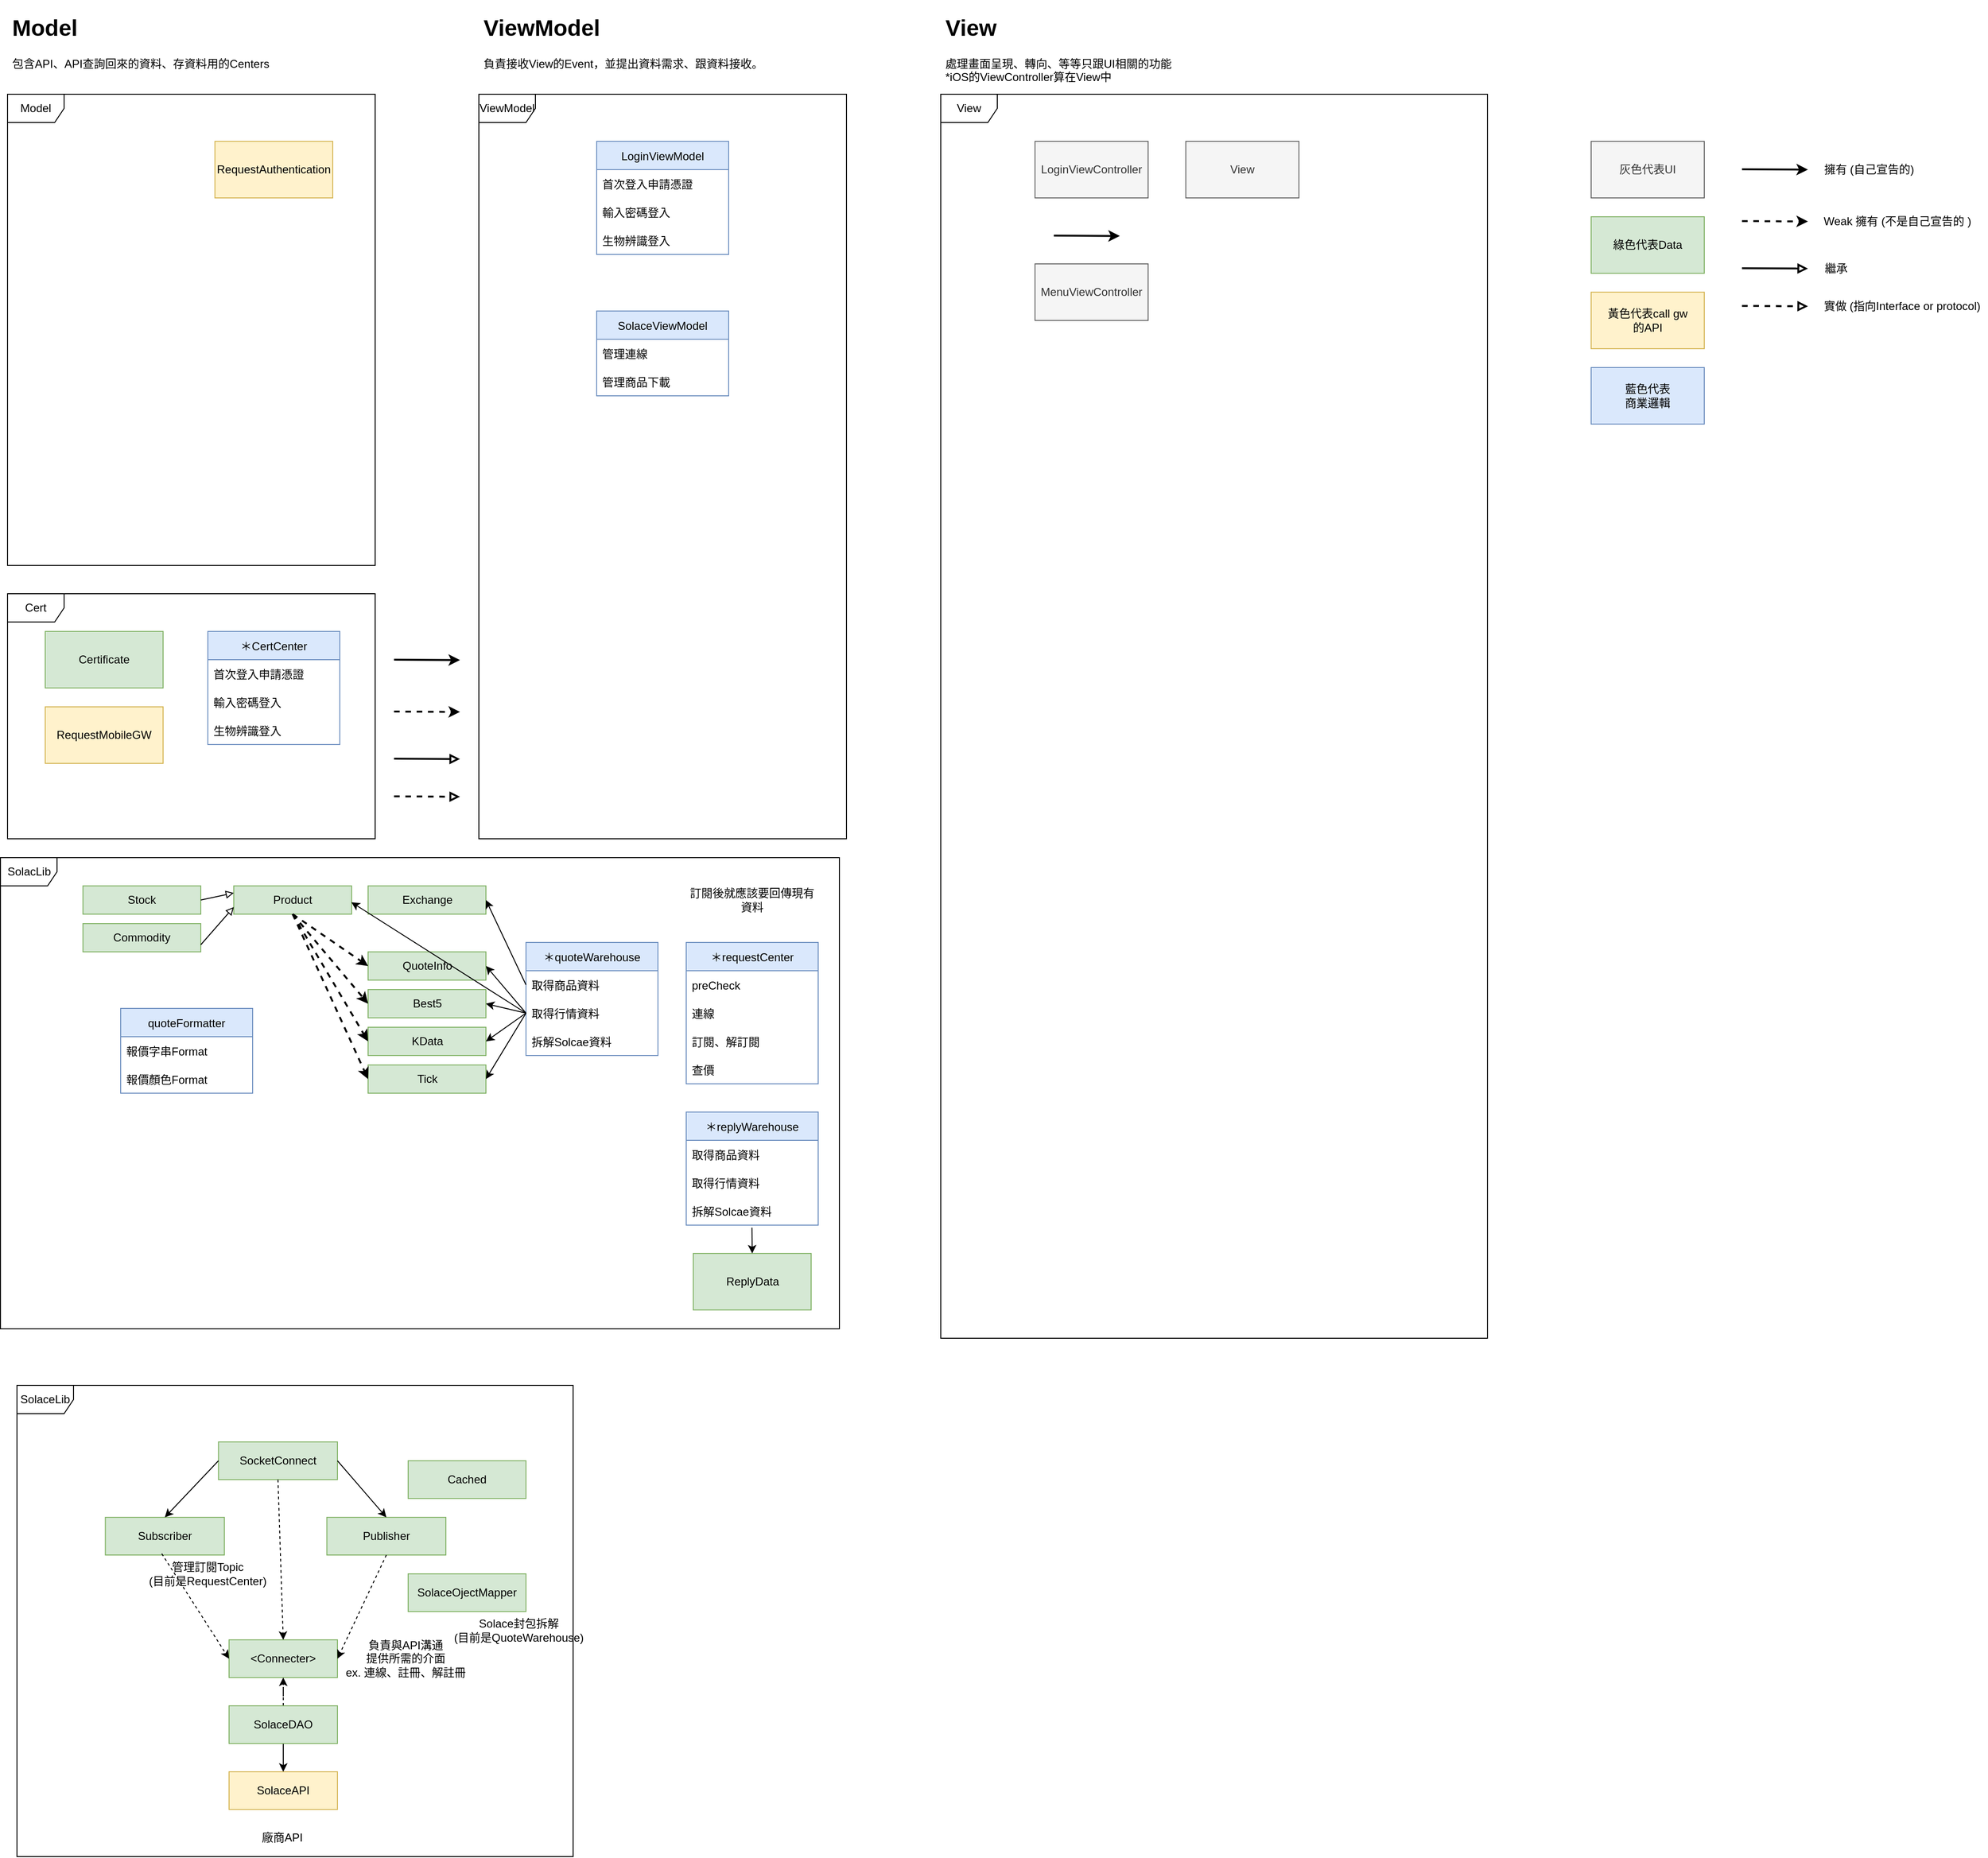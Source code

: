 <mxfile version="23.1.0" type="github" pages="2">
  <diagram id="-5MKdK6eIRbCkDSXRrTR" name="第 1 页">
    <mxGraphModel dx="819" dy="426" grid="1" gridSize="10" guides="1" tooltips="1" connect="1" arrows="1" fold="1" page="1" pageScale="1" pageWidth="3300" pageHeight="2339" math="0" shadow="0">
      <root>
        <mxCell id="0" />
        <mxCell id="1" parent="0" />
        <mxCell id="uijvVhA-nRrtOMYBr-LF-1" value="Model" style="shape=umlFrame;whiteSpace=wrap;html=1;" parent="1" vertex="1">
          <mxGeometry x="90" y="170" width="390" height="500" as="geometry" />
        </mxCell>
        <mxCell id="uijvVhA-nRrtOMYBr-LF-2" value="Cert" style="shape=umlFrame;whiteSpace=wrap;html=1;" parent="1" vertex="1">
          <mxGeometry x="90" y="700" width="390" height="260" as="geometry" />
        </mxCell>
        <mxCell id="uijvVhA-nRrtOMYBr-LF-3" value="SolacLib" style="shape=umlFrame;whiteSpace=wrap;html=1;" parent="1" vertex="1">
          <mxGeometry x="82.5" y="980" width="890" height="500" as="geometry" />
        </mxCell>
        <mxCell id="uijvVhA-nRrtOMYBr-LF-4" value="ViewModel" style="shape=umlFrame;whiteSpace=wrap;html=1;" parent="1" vertex="1">
          <mxGeometry x="590" y="170" width="390" height="790" as="geometry" />
        </mxCell>
        <mxCell id="uijvVhA-nRrtOMYBr-LF-5" value="&lt;h1&gt;Model&lt;/h1&gt;&lt;p&gt;包含API、API查詢回來的資料、存資料用的Centers&lt;/p&gt;" style="text;html=1;strokeColor=none;fillColor=none;spacing=5;spacingTop=-20;whiteSpace=wrap;overflow=hidden;rounded=0;" parent="1" vertex="1">
          <mxGeometry x="90" y="80" width="390" height="70" as="geometry" />
        </mxCell>
        <mxCell id="uijvVhA-nRrtOMYBr-LF-6" value="&lt;h1&gt;ViewModel&lt;/h1&gt;&lt;p&gt;負責接收View的Event，並提出資料需求、跟資料接收。&lt;/p&gt;" style="text;html=1;strokeColor=none;fillColor=none;spacing=5;spacingTop=-20;whiteSpace=wrap;overflow=hidden;rounded=0;" parent="1" vertex="1">
          <mxGeometry x="590" y="80" width="390" height="70" as="geometry" />
        </mxCell>
        <mxCell id="uijvVhA-nRrtOMYBr-LF-7" value="View" style="shape=umlFrame;whiteSpace=wrap;html=1;" parent="1" vertex="1">
          <mxGeometry x="1080" y="170" width="580" height="1320" as="geometry" />
        </mxCell>
        <mxCell id="uijvVhA-nRrtOMYBr-LF-8" value="&lt;h1&gt;View&lt;/h1&gt;&lt;p&gt;處理畫面呈現、轉向、等等只跟UI相關的功能&lt;br&gt;*iOS的ViewController算在View中&lt;/p&gt;" style="text;html=1;strokeColor=none;fillColor=none;spacing=5;spacingTop=-20;whiteSpace=wrap;overflow=hidden;rounded=0;" parent="1" vertex="1">
          <mxGeometry x="1080" y="80" width="390" height="80" as="geometry" />
        </mxCell>
        <mxCell id="uijvVhA-nRrtOMYBr-LF-10" value="LoginViewController" style="rounded=0;whiteSpace=wrap;html=1;fillColor=#f5f5f5;fontColor=#333333;strokeColor=#666666;" parent="1" vertex="1">
          <mxGeometry x="1180" y="220" width="120" height="60" as="geometry" />
        </mxCell>
        <mxCell id="uijvVhA-nRrtOMYBr-LF-11" value="View" style="rounded=0;whiteSpace=wrap;html=1;fillColor=#f5f5f5;fontColor=#333333;strokeColor=#666666;" parent="1" vertex="1">
          <mxGeometry x="1340" y="220" width="120" height="60" as="geometry" />
        </mxCell>
        <mxCell id="uijvVhA-nRrtOMYBr-LF-12" value="RequestAuthentication" style="rounded=0;whiteSpace=wrap;html=1;fillColor=#fff2cc;strokeColor=#d6b656;" parent="1" vertex="1">
          <mxGeometry x="310" y="220" width="125" height="60" as="geometry" />
        </mxCell>
        <mxCell id="uijvVhA-nRrtOMYBr-LF-16" value="LoginViewModel" style="swimlane;fontStyle=0;childLayout=stackLayout;horizontal=1;startSize=30;horizontalStack=0;resizeParent=1;resizeParentMax=0;resizeLast=0;collapsible=1;marginBottom=0;fillColor=#dae8fc;strokeColor=#6c8ebf;" parent="1" vertex="1">
          <mxGeometry x="715" y="220" width="140" height="120" as="geometry">
            <mxRectangle x="725" y="290" width="60" height="30" as="alternateBounds" />
          </mxGeometry>
        </mxCell>
        <mxCell id="uijvVhA-nRrtOMYBr-LF-17" value="首次登入申請憑證" style="text;strokeColor=none;fillColor=none;align=left;verticalAlign=middle;spacingLeft=4;spacingRight=4;overflow=hidden;points=[[0,0.5],[1,0.5]];portConstraint=eastwest;rotatable=0;" parent="uijvVhA-nRrtOMYBr-LF-16" vertex="1">
          <mxGeometry y="30" width="140" height="30" as="geometry" />
        </mxCell>
        <mxCell id="uijvVhA-nRrtOMYBr-LF-18" value="輸入密碼登入" style="text;strokeColor=none;fillColor=none;align=left;verticalAlign=middle;spacingLeft=4;spacingRight=4;overflow=hidden;points=[[0,0.5],[1,0.5]];portConstraint=eastwest;rotatable=0;" parent="uijvVhA-nRrtOMYBr-LF-16" vertex="1">
          <mxGeometry y="60" width="140" height="30" as="geometry" />
        </mxCell>
        <mxCell id="uijvVhA-nRrtOMYBr-LF-19" value="生物辨識登入" style="text;strokeColor=none;fillColor=none;align=left;verticalAlign=middle;spacingLeft=4;spacingRight=4;overflow=hidden;points=[[0,0.5],[1,0.5]];portConstraint=eastwest;rotatable=0;" parent="uijvVhA-nRrtOMYBr-LF-16" vertex="1">
          <mxGeometry y="90" width="140" height="30" as="geometry" />
        </mxCell>
        <mxCell id="uijvVhA-nRrtOMYBr-LF-24" value="＊CertCenter" style="swimlane;fontStyle=0;childLayout=stackLayout;horizontal=1;startSize=30;horizontalStack=0;resizeParent=1;resizeParentMax=0;resizeLast=0;collapsible=1;marginBottom=0;fillColor=#dae8fc;strokeColor=#6c8ebf;" parent="1" vertex="1">
          <mxGeometry x="302.5" y="740" width="140" height="120" as="geometry">
            <mxRectangle x="725" y="290" width="60" height="30" as="alternateBounds" />
          </mxGeometry>
        </mxCell>
        <mxCell id="uijvVhA-nRrtOMYBr-LF-25" value="首次登入申請憑證" style="text;strokeColor=none;fillColor=none;align=left;verticalAlign=middle;spacingLeft=4;spacingRight=4;overflow=hidden;points=[[0,0.5],[1,0.5]];portConstraint=eastwest;rotatable=0;" parent="uijvVhA-nRrtOMYBr-LF-24" vertex="1">
          <mxGeometry y="30" width="140" height="30" as="geometry" />
        </mxCell>
        <mxCell id="uijvVhA-nRrtOMYBr-LF-26" value="輸入密碼登入" style="text;strokeColor=none;fillColor=none;align=left;verticalAlign=middle;spacingLeft=4;spacingRight=4;overflow=hidden;points=[[0,0.5],[1,0.5]];portConstraint=eastwest;rotatable=0;" parent="uijvVhA-nRrtOMYBr-LF-24" vertex="1">
          <mxGeometry y="60" width="140" height="30" as="geometry" />
        </mxCell>
        <mxCell id="uijvVhA-nRrtOMYBr-LF-27" value="生物辨識登入" style="text;strokeColor=none;fillColor=none;align=left;verticalAlign=middle;spacingLeft=4;spacingRight=4;overflow=hidden;points=[[0,0.5],[1,0.5]];portConstraint=eastwest;rotatable=0;" parent="uijvVhA-nRrtOMYBr-LF-24" vertex="1">
          <mxGeometry y="90" width="140" height="30" as="geometry" />
        </mxCell>
        <mxCell id="uijvVhA-nRrtOMYBr-LF-28" value="Certificate" style="rounded=0;whiteSpace=wrap;html=1;fillColor=#d5e8d4;strokeColor=#82b366;" parent="1" vertex="1">
          <mxGeometry x="130" y="740" width="125" height="60" as="geometry" />
        </mxCell>
        <mxCell id="uijvVhA-nRrtOMYBr-LF-29" value="RequestMobileGW" style="rounded=0;whiteSpace=wrap;html=1;fillColor=#fff2cc;strokeColor=#d6b656;" parent="1" vertex="1">
          <mxGeometry x="130" y="820" width="125" height="60" as="geometry" />
        </mxCell>
        <mxCell id="uijvVhA-nRrtOMYBr-LF-30" value="灰色代表UI" style="rounded=0;whiteSpace=wrap;html=1;fillColor=#f5f5f5;fontColor=#333333;strokeColor=#666666;" parent="1" vertex="1">
          <mxGeometry x="1770" y="220" width="120" height="60" as="geometry" />
        </mxCell>
        <mxCell id="uijvVhA-nRrtOMYBr-LF-31" value="綠色代表Data" style="rounded=0;whiteSpace=wrap;html=1;fillColor=#d5e8d4;strokeColor=#82b366;" parent="1" vertex="1">
          <mxGeometry x="1770" y="300" width="120" height="60" as="geometry" />
        </mxCell>
        <mxCell id="uijvVhA-nRrtOMYBr-LF-32" value="黃色代表call gw&lt;br&gt;的API" style="rounded=0;whiteSpace=wrap;html=1;fillColor=#fff2cc;strokeColor=#d6b656;" parent="1" vertex="1">
          <mxGeometry x="1770" y="380" width="120" height="60" as="geometry" />
        </mxCell>
        <mxCell id="uijvVhA-nRrtOMYBr-LF-33" value="藍色代表&lt;br&gt;商業邏輯" style="rounded=0;whiteSpace=wrap;html=1;fillColor=#dae8fc;strokeColor=#6c8ebf;" parent="1" vertex="1">
          <mxGeometry x="1770" y="460" width="120" height="60" as="geometry" />
        </mxCell>
        <mxCell id="uijvVhA-nRrtOMYBr-LF-34" value="" style="endArrow=classic;html=1;rounded=0;strokeWidth=2;" parent="1" edge="1">
          <mxGeometry width="50" height="50" relative="1" as="geometry">
            <mxPoint x="1930" y="249.57" as="sourcePoint" />
            <mxPoint x="2000" y="250" as="targetPoint" />
          </mxGeometry>
        </mxCell>
        <mxCell id="uijvVhA-nRrtOMYBr-LF-35" value="擁有 (自己宣告的)" style="text;html=1;strokeColor=none;fillColor=none;align=center;verticalAlign=middle;whiteSpace=wrap;rounded=0;" parent="1" vertex="1">
          <mxGeometry x="2010" y="235" width="110" height="30" as="geometry" />
        </mxCell>
        <mxCell id="uijvVhA-nRrtOMYBr-LF-36" value="" style="endArrow=classic;html=1;rounded=0;strokeWidth=2;dashed=1;" parent="1" edge="1">
          <mxGeometry width="50" height="50" relative="1" as="geometry">
            <mxPoint x="1930" y="304.57" as="sourcePoint" />
            <mxPoint x="2000" y="305.0" as="targetPoint" />
          </mxGeometry>
        </mxCell>
        <mxCell id="uijvVhA-nRrtOMYBr-LF-37" value="Weak 擁有 (不是自己宣告的 )" style="text;html=1;strokeColor=none;fillColor=none;align=center;verticalAlign=middle;whiteSpace=wrap;rounded=0;" parent="1" vertex="1">
          <mxGeometry x="2010" y="290" width="170" height="30" as="geometry" />
        </mxCell>
        <mxCell id="uijvVhA-nRrtOMYBr-LF-38" value="" style="endArrow=block;html=1;rounded=0;strokeWidth=2;endFill=0;" parent="1" edge="1">
          <mxGeometry width="50" height="50" relative="1" as="geometry">
            <mxPoint x="1930" y="354.57" as="sourcePoint" />
            <mxPoint x="2000" y="355.0" as="targetPoint" />
          </mxGeometry>
        </mxCell>
        <mxCell id="uijvVhA-nRrtOMYBr-LF-39" value="繼承" style="text;html=1;strokeColor=none;fillColor=none;align=center;verticalAlign=middle;whiteSpace=wrap;rounded=0;" parent="1" vertex="1">
          <mxGeometry x="2010" y="340" width="40" height="30" as="geometry" />
        </mxCell>
        <mxCell id="uijvVhA-nRrtOMYBr-LF-42" value="" style="endArrow=block;html=1;rounded=0;strokeWidth=2;endFill=0;dashed=1;" parent="1" edge="1">
          <mxGeometry width="50" height="50" relative="1" as="geometry">
            <mxPoint x="1930" y="394.57" as="sourcePoint" />
            <mxPoint x="2000" y="395.0" as="targetPoint" />
          </mxGeometry>
        </mxCell>
        <mxCell id="uijvVhA-nRrtOMYBr-LF-43" value="實做 (指向Interface or protocol)" style="text;html=1;strokeColor=none;fillColor=none;align=center;verticalAlign=middle;whiteSpace=wrap;rounded=0;" parent="1" vertex="1">
          <mxGeometry x="2010" y="380" width="180" height="30" as="geometry" />
        </mxCell>
        <mxCell id="BUKAJGDQqXMuFUCt6NBV-1" value="" style="endArrow=classic;html=1;rounded=0;strokeWidth=2;" parent="1" edge="1">
          <mxGeometry width="50" height="50" relative="1" as="geometry">
            <mxPoint x="1200" y="320.0" as="sourcePoint" />
            <mxPoint x="1270" y="320.43" as="targetPoint" />
          </mxGeometry>
        </mxCell>
        <mxCell id="BUKAJGDQqXMuFUCt6NBV-2" value="MenuViewController" style="rounded=0;whiteSpace=wrap;html=1;fillColor=#f5f5f5;fontColor=#333333;strokeColor=#666666;" parent="1" vertex="1">
          <mxGeometry x="1180" y="350" width="120" height="60" as="geometry" />
        </mxCell>
        <mxCell id="BUKAJGDQqXMuFUCt6NBV-3" value="SolaceViewModel" style="swimlane;fontStyle=0;childLayout=stackLayout;horizontal=1;startSize=30;horizontalStack=0;resizeParent=1;resizeParentMax=0;resizeLast=0;collapsible=1;marginBottom=0;fillColor=#dae8fc;strokeColor=#6c8ebf;" parent="1" vertex="1">
          <mxGeometry x="715" y="400" width="140" height="90" as="geometry">
            <mxRectangle x="725" y="290" width="60" height="30" as="alternateBounds" />
          </mxGeometry>
        </mxCell>
        <mxCell id="BUKAJGDQqXMuFUCt6NBV-4" value="管理連線" style="text;strokeColor=none;fillColor=none;align=left;verticalAlign=middle;spacingLeft=4;spacingRight=4;overflow=hidden;points=[[0,0.5],[1,0.5]];portConstraint=eastwest;rotatable=0;" parent="BUKAJGDQqXMuFUCt6NBV-3" vertex="1">
          <mxGeometry y="30" width="140" height="30" as="geometry" />
        </mxCell>
        <mxCell id="BUKAJGDQqXMuFUCt6NBV-5" value="管理商品下載" style="text;strokeColor=none;fillColor=none;align=left;verticalAlign=middle;spacingLeft=4;spacingRight=4;overflow=hidden;points=[[0,0.5],[1,0.5]];portConstraint=eastwest;rotatable=0;" parent="BUKAJGDQqXMuFUCt6NBV-3" vertex="1">
          <mxGeometry y="60" width="140" height="30" as="geometry" />
        </mxCell>
        <mxCell id="BUKAJGDQqXMuFUCt6NBV-7" value="＊quoteWarehouse" style="swimlane;fontStyle=0;childLayout=stackLayout;horizontal=1;startSize=30;horizontalStack=0;resizeParent=1;resizeParentMax=0;resizeLast=0;collapsible=1;marginBottom=0;fillColor=#dae8fc;strokeColor=#6c8ebf;" parent="1" vertex="1">
          <mxGeometry x="640" y="1070" width="140" height="120" as="geometry">
            <mxRectangle x="600" y="1150" width="60" height="30" as="alternateBounds" />
          </mxGeometry>
        </mxCell>
        <mxCell id="BUKAJGDQqXMuFUCt6NBV-8" value="取得商品資料" style="text;strokeColor=none;fillColor=none;align=left;verticalAlign=middle;spacingLeft=4;spacingRight=4;overflow=hidden;points=[[0,0.5],[1,0.5]];portConstraint=eastwest;rotatable=0;" parent="BUKAJGDQqXMuFUCt6NBV-7" vertex="1">
          <mxGeometry y="30" width="140" height="30" as="geometry" />
        </mxCell>
        <mxCell id="BUKAJGDQqXMuFUCt6NBV-10" value="取得行情資料" style="text;strokeColor=none;fillColor=none;align=left;verticalAlign=middle;spacingLeft=4;spacingRight=4;overflow=hidden;points=[[0,0.5],[1,0.5]];portConstraint=eastwest;rotatable=0;" parent="BUKAJGDQqXMuFUCt6NBV-7" vertex="1">
          <mxGeometry y="60" width="140" height="30" as="geometry" />
        </mxCell>
        <mxCell id="BUKAJGDQqXMuFUCt6NBV-9" value="拆解Solcae資料" style="text;strokeColor=none;fillColor=none;align=left;verticalAlign=middle;spacingLeft=4;spacingRight=4;overflow=hidden;points=[[0,0.5],[1,0.5]];portConstraint=eastwest;rotatable=0;" parent="BUKAJGDQqXMuFUCt6NBV-7" vertex="1">
          <mxGeometry y="90" width="140" height="30" as="geometry" />
        </mxCell>
        <mxCell id="BUKAJGDQqXMuFUCt6NBV-11" value="＊requestCenter" style="swimlane;fontStyle=0;childLayout=stackLayout;horizontal=1;startSize=30;horizontalStack=0;resizeParent=1;resizeParentMax=0;resizeLast=0;collapsible=1;marginBottom=0;fillColor=#dae8fc;strokeColor=#6c8ebf;" parent="1" vertex="1">
          <mxGeometry x="810" y="1070" width="140" height="150" as="geometry">
            <mxRectangle x="725" y="290" width="60" height="30" as="alternateBounds" />
          </mxGeometry>
        </mxCell>
        <mxCell id="BUKAJGDQqXMuFUCt6NBV-12" value="preCheck" style="text;strokeColor=none;fillColor=none;align=left;verticalAlign=middle;spacingLeft=4;spacingRight=4;overflow=hidden;points=[[0,0.5],[1,0.5]];portConstraint=eastwest;rotatable=0;" parent="BUKAJGDQqXMuFUCt6NBV-11" vertex="1">
          <mxGeometry y="30" width="140" height="30" as="geometry" />
        </mxCell>
        <mxCell id="BUKAJGDQqXMuFUCt6NBV-13" value="連線" style="text;strokeColor=none;fillColor=none;align=left;verticalAlign=middle;spacingLeft=4;spacingRight=4;overflow=hidden;points=[[0,0.5],[1,0.5]];portConstraint=eastwest;rotatable=0;" parent="BUKAJGDQqXMuFUCt6NBV-11" vertex="1">
          <mxGeometry y="60" width="140" height="30" as="geometry" />
        </mxCell>
        <mxCell id="BUKAJGDQqXMuFUCt6NBV-14" value="訂閱、解訂閱" style="text;strokeColor=none;fillColor=none;align=left;verticalAlign=middle;spacingLeft=4;spacingRight=4;overflow=hidden;points=[[0,0.5],[1,0.5]];portConstraint=eastwest;rotatable=0;" parent="BUKAJGDQqXMuFUCt6NBV-11" vertex="1">
          <mxGeometry y="90" width="140" height="30" as="geometry" />
        </mxCell>
        <mxCell id="BUKAJGDQqXMuFUCt6NBV-24" value="查價" style="text;strokeColor=none;fillColor=none;align=left;verticalAlign=middle;spacingLeft=4;spacingRight=4;overflow=hidden;points=[[0,0.5],[1,0.5]];portConstraint=eastwest;rotatable=0;" parent="BUKAJGDQqXMuFUCt6NBV-11" vertex="1">
          <mxGeometry y="120" width="140" height="30" as="geometry" />
        </mxCell>
        <mxCell id="BUKAJGDQqXMuFUCt6NBV-25" value="&amp;lt;Connecter&amp;gt;" style="rounded=0;whiteSpace=wrap;html=1;fillColor=#d5e8d4;strokeColor=#82b366;" parent="1" vertex="1">
          <mxGeometry x="325" y="1810" width="115" height="40" as="geometry" />
        </mxCell>
        <mxCell id="BUKAJGDQqXMuFUCt6NBV-27" value="Exchange" style="rounded=0;whiteSpace=wrap;html=1;fillColor=#d5e8d4;strokeColor=#82b366;" parent="1" vertex="1">
          <mxGeometry x="472.5" y="1010" width="125" height="30" as="geometry" />
        </mxCell>
        <mxCell id="BUKAJGDQqXMuFUCt6NBV-28" value="Product" style="rounded=0;whiteSpace=wrap;html=1;fillColor=#d5e8d4;strokeColor=#82b366;" parent="1" vertex="1">
          <mxGeometry x="330" y="1010" width="125" height="30" as="geometry" />
        </mxCell>
        <mxCell id="BUKAJGDQqXMuFUCt6NBV-29" value="Stock" style="rounded=0;whiteSpace=wrap;html=1;fillColor=#d5e8d4;strokeColor=#82b366;" parent="1" vertex="1">
          <mxGeometry x="170" y="1010" width="125" height="30" as="geometry" />
        </mxCell>
        <mxCell id="BUKAJGDQqXMuFUCt6NBV-30" value="Commodity" style="rounded=0;whiteSpace=wrap;html=1;fillColor=#d5e8d4;strokeColor=#82b366;" parent="1" vertex="1">
          <mxGeometry x="170" y="1050" width="125" height="30" as="geometry" />
        </mxCell>
        <mxCell id="BUKAJGDQqXMuFUCt6NBV-31" value="" style="endArrow=block;html=1;rounded=0;strokeWidth=1;endFill=0;exitX=1;exitY=0.5;exitDx=0;exitDy=0;entryX=0;entryY=0.25;entryDx=0;entryDy=0;" parent="1" source="BUKAJGDQqXMuFUCt6NBV-29" target="BUKAJGDQqXMuFUCt6NBV-28" edge="1">
          <mxGeometry width="50" height="50" relative="1" as="geometry">
            <mxPoint x="302.5" y="1210" as="sourcePoint" />
            <mxPoint x="372.5" y="1210.43" as="targetPoint" />
          </mxGeometry>
        </mxCell>
        <mxCell id="BUKAJGDQqXMuFUCt6NBV-32" value="" style="endArrow=block;html=1;rounded=0;strokeWidth=1;endFill=0;exitX=1;exitY=0.75;exitDx=0;exitDy=0;entryX=0;entryY=0.75;entryDx=0;entryDy=0;" parent="1" source="BUKAJGDQqXMuFUCt6NBV-30" target="BUKAJGDQqXMuFUCt6NBV-28" edge="1">
          <mxGeometry width="50" height="50" relative="1" as="geometry">
            <mxPoint x="312.5" y="1220" as="sourcePoint" />
            <mxPoint x="382.5" y="1220.43" as="targetPoint" />
          </mxGeometry>
        </mxCell>
        <mxCell id="BUKAJGDQqXMuFUCt6NBV-33" value="QuoteInfo" style="rounded=0;whiteSpace=wrap;html=1;fillColor=#d5e8d4;strokeColor=#82b366;" parent="1" vertex="1">
          <mxGeometry x="472.5" y="1080" width="125" height="30" as="geometry" />
        </mxCell>
        <mxCell id="BUKAJGDQqXMuFUCt6NBV-34" value="Best5" style="rounded=0;whiteSpace=wrap;html=1;fillColor=#d5e8d4;strokeColor=#82b366;" parent="1" vertex="1">
          <mxGeometry x="472.5" y="1120" width="125" height="30" as="geometry" />
        </mxCell>
        <mxCell id="BUKAJGDQqXMuFUCt6NBV-35" value="Tick" style="rounded=0;whiteSpace=wrap;html=1;fillColor=#d5e8d4;strokeColor=#82b366;" parent="1" vertex="1">
          <mxGeometry x="472.5" y="1200" width="125" height="30" as="geometry" />
        </mxCell>
        <mxCell id="BUKAJGDQqXMuFUCt6NBV-36" value="KData" style="rounded=0;whiteSpace=wrap;html=1;fillColor=#d5e8d4;strokeColor=#82b366;" parent="1" vertex="1">
          <mxGeometry x="472.5" y="1160" width="125" height="30" as="geometry" />
        </mxCell>
        <mxCell id="BUKAJGDQqXMuFUCt6NBV-37" value="ReplyData" style="rounded=0;whiteSpace=wrap;html=1;fillColor=#d5e8d4;strokeColor=#82b366;" parent="1" vertex="1">
          <mxGeometry x="817.5" y="1400" width="125" height="60" as="geometry" />
        </mxCell>
        <mxCell id="BUKAJGDQqXMuFUCt6NBV-38" value="＊replyWarehouse" style="swimlane;fontStyle=0;childLayout=stackLayout;horizontal=1;startSize=30;horizontalStack=0;resizeParent=1;resizeParentMax=0;resizeLast=0;collapsible=1;marginBottom=0;fillColor=#dae8fc;strokeColor=#6c8ebf;" parent="1" vertex="1">
          <mxGeometry x="810" y="1250" width="140" height="120" as="geometry">
            <mxRectangle x="600" y="1150" width="60" height="30" as="alternateBounds" />
          </mxGeometry>
        </mxCell>
        <mxCell id="BUKAJGDQqXMuFUCt6NBV-39" value="取得商品資料" style="text;strokeColor=none;fillColor=none;align=left;verticalAlign=middle;spacingLeft=4;spacingRight=4;overflow=hidden;points=[[0,0.5],[1,0.5]];portConstraint=eastwest;rotatable=0;" parent="BUKAJGDQqXMuFUCt6NBV-38" vertex="1">
          <mxGeometry y="30" width="140" height="30" as="geometry" />
        </mxCell>
        <mxCell id="BUKAJGDQqXMuFUCt6NBV-40" value="取得行情資料" style="text;strokeColor=none;fillColor=none;align=left;verticalAlign=middle;spacingLeft=4;spacingRight=4;overflow=hidden;points=[[0,0.5],[1,0.5]];portConstraint=eastwest;rotatable=0;" parent="BUKAJGDQqXMuFUCt6NBV-38" vertex="1">
          <mxGeometry y="60" width="140" height="30" as="geometry" />
        </mxCell>
        <mxCell id="BUKAJGDQqXMuFUCt6NBV-41" value="拆解Solcae資料" style="text;strokeColor=none;fillColor=none;align=left;verticalAlign=middle;spacingLeft=4;spacingRight=4;overflow=hidden;points=[[0,0.5],[1,0.5]];portConstraint=eastwest;rotatable=0;" parent="BUKAJGDQqXMuFUCt6NBV-38" vertex="1">
          <mxGeometry y="90" width="140" height="30" as="geometry" />
        </mxCell>
        <mxCell id="BUKAJGDQqXMuFUCt6NBV-44" value="" style="endArrow=classic;html=1;rounded=0;strokeWidth=2;" parent="1" edge="1">
          <mxGeometry width="50" height="50" relative="1" as="geometry">
            <mxPoint x="500" y="770" as="sourcePoint" />
            <mxPoint x="570" y="770.43" as="targetPoint" />
          </mxGeometry>
        </mxCell>
        <mxCell id="BUKAJGDQqXMuFUCt6NBV-45" value="" style="endArrow=classic;html=1;rounded=0;strokeWidth=2;dashed=1;" parent="1" edge="1">
          <mxGeometry width="50" height="50" relative="1" as="geometry">
            <mxPoint x="500" y="825" as="sourcePoint" />
            <mxPoint x="570" y="825.43" as="targetPoint" />
          </mxGeometry>
        </mxCell>
        <mxCell id="BUKAJGDQqXMuFUCt6NBV-46" value="" style="endArrow=block;html=1;rounded=0;strokeWidth=2;endFill=0;" parent="1" edge="1">
          <mxGeometry width="50" height="50" relative="1" as="geometry">
            <mxPoint x="500" y="875" as="sourcePoint" />
            <mxPoint x="570" y="875.43" as="targetPoint" />
          </mxGeometry>
        </mxCell>
        <mxCell id="BUKAJGDQqXMuFUCt6NBV-47" value="" style="endArrow=block;html=1;rounded=0;strokeWidth=2;endFill=0;dashed=1;" parent="1" edge="1">
          <mxGeometry width="50" height="50" relative="1" as="geometry">
            <mxPoint x="500" y="915" as="sourcePoint" />
            <mxPoint x="570" y="915.43" as="targetPoint" />
          </mxGeometry>
        </mxCell>
        <mxCell id="BUKAJGDQqXMuFUCt6NBV-49" value="" style="endArrow=classic;html=1;rounded=0;strokeWidth=1;exitX=0;exitY=0.5;exitDx=0;exitDy=0;entryX=1;entryY=0.5;entryDx=0;entryDy=0;" parent="1" source="BUKAJGDQqXMuFUCt6NBV-8" target="BUKAJGDQqXMuFUCt6NBV-27" edge="1">
          <mxGeometry width="50" height="50" relative="1" as="geometry">
            <mxPoint x="510" y="1230" as="sourcePoint" />
            <mxPoint x="580" y="1230.43" as="targetPoint" />
          </mxGeometry>
        </mxCell>
        <mxCell id="BUKAJGDQqXMuFUCt6NBV-50" value="" style="endArrow=classic;html=1;rounded=0;strokeWidth=1;exitX=0;exitY=0.5;exitDx=0;exitDy=0;entryX=0.998;entryY=0.578;entryDx=0;entryDy=0;entryPerimeter=0;" parent="1" source="BUKAJGDQqXMuFUCt6NBV-10" target="BUKAJGDQqXMuFUCt6NBV-28" edge="1">
          <mxGeometry width="50" height="50" relative="1" as="geometry">
            <mxPoint x="500" y="1200" as="sourcePoint" />
            <mxPoint x="570" y="1200.43" as="targetPoint" />
          </mxGeometry>
        </mxCell>
        <mxCell id="BUKAJGDQqXMuFUCt6NBV-51" value="" style="endArrow=classic;html=1;rounded=0;strokeWidth=1;exitX=0;exitY=0.5;exitDx=0;exitDy=0;entryX=1;entryY=0.5;entryDx=0;entryDy=0;" parent="1" source="BUKAJGDQqXMuFUCt6NBV-10" target="BUKAJGDQqXMuFUCt6NBV-33" edge="1">
          <mxGeometry width="50" height="50" relative="1" as="geometry">
            <mxPoint x="460" y="1160" as="sourcePoint" />
            <mxPoint x="530" y="1160.43" as="targetPoint" />
          </mxGeometry>
        </mxCell>
        <mxCell id="BUKAJGDQqXMuFUCt6NBV-52" value="" style="endArrow=classic;html=1;rounded=0;strokeWidth=1;exitX=0;exitY=0.5;exitDx=0;exitDy=0;entryX=1;entryY=0.5;entryDx=0;entryDy=0;" parent="1" source="BUKAJGDQqXMuFUCt6NBV-10" target="BUKAJGDQqXMuFUCt6NBV-34" edge="1">
          <mxGeometry width="50" height="50" relative="1" as="geometry">
            <mxPoint x="505" y="1239.66" as="sourcePoint" />
            <mxPoint x="575" y="1240.09" as="targetPoint" />
          </mxGeometry>
        </mxCell>
        <mxCell id="BUKAJGDQqXMuFUCt6NBV-53" value="" style="endArrow=classic;html=1;rounded=0;strokeWidth=1;exitX=0;exitY=0.5;exitDx=0;exitDy=0;entryX=1;entryY=0.5;entryDx=0;entryDy=0;" parent="1" source="BUKAJGDQqXMuFUCt6NBV-10" target="BUKAJGDQqXMuFUCt6NBV-35" edge="1">
          <mxGeometry width="50" height="50" relative="1" as="geometry">
            <mxPoint x="442.5" y="1180" as="sourcePoint" />
            <mxPoint x="512.5" y="1180.43" as="targetPoint" />
          </mxGeometry>
        </mxCell>
        <mxCell id="BUKAJGDQqXMuFUCt6NBV-54" value="" style="endArrow=classic;html=1;rounded=0;strokeWidth=1;entryX=1;entryY=0.5;entryDx=0;entryDy=0;exitX=0;exitY=0.5;exitDx=0;exitDy=0;" parent="1" source="BUKAJGDQqXMuFUCt6NBV-10" target="BUKAJGDQqXMuFUCt6NBV-36" edge="1">
          <mxGeometry width="50" height="50" relative="1" as="geometry">
            <mxPoint x="470" y="1160" as="sourcePoint" />
            <mxPoint x="540" y="1160.43" as="targetPoint" />
          </mxGeometry>
        </mxCell>
        <mxCell id="BUKAJGDQqXMuFUCt6NBV-55" value="" style="endArrow=classic;html=1;rounded=0;strokeWidth=1;exitX=0.498;exitY=1.087;exitDx=0;exitDy=0;exitPerimeter=0;entryX=0.5;entryY=0;entryDx=0;entryDy=0;" parent="1" source="BUKAJGDQqXMuFUCt6NBV-41" target="BUKAJGDQqXMuFUCt6NBV-37" edge="1">
          <mxGeometry width="50" height="50" relative="1" as="geometry">
            <mxPoint x="710" y="1390" as="sourcePoint" />
            <mxPoint x="780" y="1390.43" as="targetPoint" />
          </mxGeometry>
        </mxCell>
        <mxCell id="BUKAJGDQqXMuFUCt6NBV-56" value="" style="endArrow=classic;html=1;rounded=0;strokeWidth=2;dashed=1;entryX=0;entryY=0.5;entryDx=0;entryDy=0;exitX=0.5;exitY=1;exitDx=0;exitDy=0;" parent="1" source="BUKAJGDQqXMuFUCt6NBV-28" target="BUKAJGDQqXMuFUCt6NBV-33" edge="1">
          <mxGeometry width="50" height="50" relative="1" as="geometry">
            <mxPoint x="330" y="1079.31" as="sourcePoint" />
            <mxPoint x="400" y="1079.74" as="targetPoint" />
          </mxGeometry>
        </mxCell>
        <mxCell id="BUKAJGDQqXMuFUCt6NBV-57" value="" style="endArrow=classic;html=1;rounded=0;strokeWidth=2;dashed=1;entryX=0;entryY=0.5;entryDx=0;entryDy=0;exitX=0.5;exitY=1;exitDx=0;exitDy=0;" parent="1" source="BUKAJGDQqXMuFUCt6NBV-28" target="BUKAJGDQqXMuFUCt6NBV-34" edge="1">
          <mxGeometry width="50" height="50" relative="1" as="geometry">
            <mxPoint x="340" y="1129.66" as="sourcePoint" />
            <mxPoint x="410" y="1130.09" as="targetPoint" />
          </mxGeometry>
        </mxCell>
        <mxCell id="BUKAJGDQqXMuFUCt6NBV-58" value="" style="endArrow=classic;html=1;rounded=0;strokeWidth=2;dashed=1;entryX=0;entryY=0.5;entryDx=0;entryDy=0;exitX=0.5;exitY=1;exitDx=0;exitDy=0;" parent="1" source="BUKAJGDQqXMuFUCt6NBV-28" target="BUKAJGDQqXMuFUCt6NBV-36" edge="1">
          <mxGeometry width="50" height="50" relative="1" as="geometry">
            <mxPoint x="357.5" y="1190" as="sourcePoint" />
            <mxPoint x="427.5" y="1190.43" as="targetPoint" />
          </mxGeometry>
        </mxCell>
        <mxCell id="BUKAJGDQqXMuFUCt6NBV-59" value="" style="endArrow=classic;html=1;rounded=0;strokeWidth=2;dashed=1;entryX=0;entryY=0.5;entryDx=0;entryDy=0;exitX=0.5;exitY=1;exitDx=0;exitDy=0;" parent="1" source="BUKAJGDQqXMuFUCt6NBV-28" target="BUKAJGDQqXMuFUCt6NBV-35" edge="1">
          <mxGeometry width="50" height="50" relative="1" as="geometry">
            <mxPoint x="350" y="1200" as="sourcePoint" />
            <mxPoint x="420" y="1200.43" as="targetPoint" />
          </mxGeometry>
        </mxCell>
        <mxCell id="BUKAJGDQqXMuFUCt6NBV-60" value="quoteFormatter" style="swimlane;fontStyle=0;childLayout=stackLayout;horizontal=1;startSize=30;horizontalStack=0;resizeParent=1;resizeParentMax=0;resizeLast=0;collapsible=1;marginBottom=0;fillColor=#dae8fc;strokeColor=#6c8ebf;" parent="1" vertex="1">
          <mxGeometry x="210" y="1140" width="140" height="90" as="geometry">
            <mxRectangle x="600" y="1150" width="60" height="30" as="alternateBounds" />
          </mxGeometry>
        </mxCell>
        <mxCell id="BUKAJGDQqXMuFUCt6NBV-61" value="報價字串Format" style="text;strokeColor=none;fillColor=none;align=left;verticalAlign=middle;spacingLeft=4;spacingRight=4;overflow=hidden;points=[[0,0.5],[1,0.5]];portConstraint=eastwest;rotatable=0;" parent="BUKAJGDQqXMuFUCt6NBV-60" vertex="1">
          <mxGeometry y="30" width="140" height="30" as="geometry" />
        </mxCell>
        <mxCell id="BUKAJGDQqXMuFUCt6NBV-62" value="報價顏色Format" style="text;strokeColor=none;fillColor=none;align=left;verticalAlign=middle;spacingLeft=4;spacingRight=4;overflow=hidden;points=[[0,0.5],[1,0.5]];portConstraint=eastwest;rotatable=0;" parent="BUKAJGDQqXMuFUCt6NBV-60" vertex="1">
          <mxGeometry y="60" width="140" height="30" as="geometry" />
        </mxCell>
        <mxCell id="t8eNwamKj4HyyX8yCdtb-2" value="訂閱後就應該要回傳現有資料" style="text;html=1;strokeColor=none;fillColor=none;align=center;verticalAlign=middle;whiteSpace=wrap;rounded=0;" parent="1" vertex="1">
          <mxGeometry x="810" y="1010" width="140" height="30" as="geometry" />
        </mxCell>
        <mxCell id="Ckvcbn_XtUKUB2gADTmy-1" value="SolaceAPI" style="rounded=0;whiteSpace=wrap;html=1;fillColor=#fff2cc;strokeColor=#d6b656;" vertex="1" parent="1">
          <mxGeometry x="325" y="1950" width="115" height="40" as="geometry" />
        </mxCell>
        <mxCell id="Ckvcbn_XtUKUB2gADTmy-3" value="SolaceLib" style="shape=umlFrame;whiteSpace=wrap;html=1;pointerEvents=0;" vertex="1" parent="1">
          <mxGeometry x="100" y="1540" width="590" height="500" as="geometry" />
        </mxCell>
        <mxCell id="Ckvcbn_XtUKUB2gADTmy-4" value="負責與API溝通&lt;br&gt;提供所需的介面&lt;br&gt;ex. 連線、註冊、解註冊" style="text;html=1;strokeColor=none;fillColor=none;align=center;verticalAlign=middle;whiteSpace=wrap;rounded=0;" vertex="1" parent="1">
          <mxGeometry x="440" y="1815" width="145" height="30" as="geometry" />
        </mxCell>
        <mxCell id="Ckvcbn_XtUKUB2gADTmy-8" value="管理訂閱Topic&lt;br&gt;(目前是RequestCenter)" style="text;html=1;strokeColor=none;fillColor=none;align=center;verticalAlign=middle;whiteSpace=wrap;rounded=0;" vertex="1" parent="1">
          <mxGeometry x="230" y="1725" width="145" height="30" as="geometry" />
        </mxCell>
        <mxCell id="Ckvcbn_XtUKUB2gADTmy-9" value="SolaceOjectMapper" style="rounded=0;whiteSpace=wrap;html=1;fillColor=#d5e8d4;strokeColor=#82b366;" vertex="1" parent="1">
          <mxGeometry x="515" y="1740" width="125" height="40" as="geometry" />
        </mxCell>
        <mxCell id="Ckvcbn_XtUKUB2gADTmy-13" value="Solace封包拆解&lt;br&gt;(目前是QuoteWarehouse)" style="text;html=1;strokeColor=none;fillColor=none;align=center;verticalAlign=middle;whiteSpace=wrap;rounded=0;" vertex="1" parent="1">
          <mxGeometry x="560" y="1785" width="145" height="30" as="geometry" />
        </mxCell>
        <mxCell id="Ckvcbn_XtUKUB2gADTmy-14" value="廠商API" style="text;html=1;strokeColor=none;fillColor=none;align=center;verticalAlign=middle;whiteSpace=wrap;rounded=0;" vertex="1" parent="1">
          <mxGeometry x="320" y="2010" width="122.5" height="20" as="geometry" />
        </mxCell>
        <mxCell id="Ckvcbn_XtUKUB2gADTmy-22" value="" style="edgeStyle=orthogonalEdgeStyle;rounded=0;orthogonalLoop=1;jettySize=auto;html=1;" edge="1" parent="1" source="Ckvcbn_XtUKUB2gADTmy-16" target="Ckvcbn_XtUKUB2gADTmy-1">
          <mxGeometry relative="1" as="geometry" />
        </mxCell>
        <mxCell id="Ckvcbn_XtUKUB2gADTmy-23" value="" style="edgeStyle=orthogonalEdgeStyle;rounded=0;orthogonalLoop=1;jettySize=auto;html=1;dashed=1;" edge="1" parent="1" source="Ckvcbn_XtUKUB2gADTmy-16" target="BUKAJGDQqXMuFUCt6NBV-25">
          <mxGeometry relative="1" as="geometry" />
        </mxCell>
        <mxCell id="Ckvcbn_XtUKUB2gADTmy-16" value="SolaceDAO" style="rounded=0;whiteSpace=wrap;html=1;fillColor=#d5e8d4;strokeColor=#82b366;" vertex="1" parent="1">
          <mxGeometry x="325" y="1880" width="115" height="40" as="geometry" />
        </mxCell>
        <mxCell id="Ckvcbn_XtUKUB2gADTmy-24" value="Subscriber" style="rounded=0;whiteSpace=wrap;html=1;fillColor=#d5e8d4;strokeColor=#82b366;" vertex="1" parent="1">
          <mxGeometry x="193.75" y="1680" width="126.25" height="40" as="geometry" />
        </mxCell>
        <mxCell id="Ckvcbn_XtUKUB2gADTmy-25" value="Publisher" style="rounded=0;whiteSpace=wrap;html=1;fillColor=#d5e8d4;strokeColor=#82b366;" vertex="1" parent="1">
          <mxGeometry x="428.75" y="1680" width="126.25" height="40" as="geometry" />
        </mxCell>
        <mxCell id="Ckvcbn_XtUKUB2gADTmy-26" value="SocketConnect" style="rounded=0;whiteSpace=wrap;html=1;fillColor=#d5e8d4;strokeColor=#82b366;" vertex="1" parent="1">
          <mxGeometry x="313.75" y="1600" width="126.25" height="40" as="geometry" />
        </mxCell>
        <mxCell id="Ckvcbn_XtUKUB2gADTmy-28" value="" style="endArrow=classic;html=1;rounded=0;exitX=0;exitY=0.5;exitDx=0;exitDy=0;entryX=0.5;entryY=0;entryDx=0;entryDy=0;" edge="1" parent="1" source="Ckvcbn_XtUKUB2gADTmy-26" target="Ckvcbn_XtUKUB2gADTmy-24">
          <mxGeometry width="50" height="50" relative="1" as="geometry">
            <mxPoint x="370" y="1710" as="sourcePoint" />
            <mxPoint x="420" y="1660" as="targetPoint" />
          </mxGeometry>
        </mxCell>
        <mxCell id="Ckvcbn_XtUKUB2gADTmy-29" value="" style="endArrow=classic;html=1;rounded=0;exitX=1;exitY=0.5;exitDx=0;exitDy=0;entryX=0.5;entryY=0;entryDx=0;entryDy=0;" edge="1" parent="1" source="Ckvcbn_XtUKUB2gADTmy-26" target="Ckvcbn_XtUKUB2gADTmy-25">
          <mxGeometry width="50" height="50" relative="1" as="geometry">
            <mxPoint x="350" y="1720" as="sourcePoint" />
            <mxPoint x="400" y="1670" as="targetPoint" />
          </mxGeometry>
        </mxCell>
        <mxCell id="Ckvcbn_XtUKUB2gADTmy-30" value="" style="endArrow=classic;html=1;rounded=0;exitX=0.5;exitY=1;exitDx=0;exitDy=0;entryX=0.5;entryY=0;entryDx=0;entryDy=0;dashed=1;" edge="1" parent="1" source="Ckvcbn_XtUKUB2gADTmy-26" target="BUKAJGDQqXMuFUCt6NBV-25">
          <mxGeometry width="50" height="50" relative="1" as="geometry">
            <mxPoint x="375.005" y="1660" as="sourcePoint" />
            <mxPoint x="418.13" y="1700" as="targetPoint" />
          </mxGeometry>
        </mxCell>
        <mxCell id="Ckvcbn_XtUKUB2gADTmy-31" value="" style="endArrow=classic;html=1;rounded=0;exitX=0.474;exitY=0.964;exitDx=0;exitDy=0;exitPerimeter=0;entryX=0;entryY=0.5;entryDx=0;entryDy=0;dashed=1;" edge="1" parent="1" source="Ckvcbn_XtUKUB2gADTmy-24" target="BUKAJGDQqXMuFUCt6NBV-25">
          <mxGeometry width="50" height="50" relative="1" as="geometry">
            <mxPoint x="210" y="1840" as="sourcePoint" />
            <mxPoint x="260" y="1790" as="targetPoint" />
          </mxGeometry>
        </mxCell>
        <mxCell id="Ckvcbn_XtUKUB2gADTmy-32" value="" style="endArrow=classic;html=1;rounded=0;exitX=0.5;exitY=1;exitDx=0;exitDy=0;entryX=1;entryY=0.5;entryDx=0;entryDy=0;dashed=1;" edge="1" parent="1" source="Ckvcbn_XtUKUB2gADTmy-25" target="BUKAJGDQqXMuFUCt6NBV-25">
          <mxGeometry width="50" height="50" relative="1" as="geometry">
            <mxPoint x="190" y="1870" as="sourcePoint" />
            <mxPoint x="240" y="1820" as="targetPoint" />
          </mxGeometry>
        </mxCell>
        <mxCell id="Ckvcbn_XtUKUB2gADTmy-33" value="Cached" style="rounded=0;whiteSpace=wrap;html=1;fillColor=#d5e8d4;strokeColor=#82b366;" vertex="1" parent="1">
          <mxGeometry x="515" y="1620" width="125" height="40" as="geometry" />
        </mxCell>
      </root>
    </mxGraphModel>
  </diagram>
  <diagram id="PgSaKb6WReT9AKFrhqK2" name="超光速">
    <mxGraphModel dx="1059" dy="771" grid="1" gridSize="10" guides="1" tooltips="1" connect="1" arrows="1" fold="1" page="1" pageScale="1" pageWidth="3300" pageHeight="4681" math="0" shadow="0">
      <root>
        <mxCell id="0" />
        <mxCell id="1" parent="0" />
        <mxCell id="HIkA6bqopjZ7aSeYtzuE-12" style="edgeStyle=orthogonalEdgeStyle;rounded=0;orthogonalLoop=1;jettySize=auto;html=1;strokeWidth=2;strokeColor=#67AB9F;" parent="1" source="HIkA6bqopjZ7aSeYtzuE-2" target="HIkA6bqopjZ7aSeYtzuE-5" edge="1">
          <mxGeometry relative="1" as="geometry" />
        </mxCell>
        <mxCell id="HIkA6bqopjZ7aSeYtzuE-16" style="edgeStyle=orthogonalEdgeStyle;rounded=0;orthogonalLoop=1;jettySize=auto;html=1;strokeWidth=2;strokeColor=#67AB9F;" parent="1" source="HIkA6bqopjZ7aSeYtzuE-2" target="HIkA6bqopjZ7aSeYtzuE-6" edge="1">
          <mxGeometry relative="1" as="geometry">
            <Array as="points">
              <mxPoint x="205" y="230" />
              <mxPoint x="395" y="230" />
            </Array>
          </mxGeometry>
        </mxCell>
        <mxCell id="HIkA6bqopjZ7aSeYtzuE-2" value="ProductChange" style="rounded=1;whiteSpace=wrap;html=1;strokeWidth=2;strokeColor=#67AB9F;" parent="1" vertex="1">
          <mxGeometry x="120" y="120" width="170" height="60" as="geometry" />
        </mxCell>
        <mxCell id="HIkA6bqopjZ7aSeYtzuE-14" value="x" style="edgeStyle=orthogonalEdgeStyle;rounded=0;orthogonalLoop=1;jettySize=auto;html=1;strokeWidth=2;strokeColor=#67AB9F;" parent="1" source="HIkA6bqopjZ7aSeYtzuE-5" target="HIkA6bqopjZ7aSeYtzuE-10" edge="1">
          <mxGeometry relative="1" as="geometry" />
        </mxCell>
        <mxCell id="HIkA6bqopjZ7aSeYtzuE-5" value="setOrderObj" style="rounded=1;whiteSpace=wrap;html=1;strokeWidth=2;strokeColor=#67AB9F;" parent="1" vertex="1">
          <mxGeometry x="120" y="280" width="170" height="60" as="geometry" />
        </mxCell>
        <mxCell id="HIkA6bqopjZ7aSeYtzuE-17" style="edgeStyle=orthogonalEdgeStyle;rounded=0;orthogonalLoop=1;jettySize=auto;html=1;entryX=0.75;entryY=0;entryDx=0;entryDy=0;strokeWidth=2;strokeColor=#67AB9F;" parent="1" source="HIkA6bqopjZ7aSeYtzuE-6" target="HIkA6bqopjZ7aSeYtzuE-9" edge="1">
          <mxGeometry relative="1" as="geometry">
            <Array as="points">
              <mxPoint x="410" y="380" />
              <mxPoint x="438" y="380" />
            </Array>
          </mxGeometry>
        </mxCell>
        <mxCell id="2hyu9dY-V4xgWeIFRJed-11" value="x" style="edgeLabel;html=1;align=center;verticalAlign=middle;resizable=0;points=[];" vertex="1" connectable="0" parent="HIkA6bqopjZ7aSeYtzuE-17">
          <mxGeometry x="0.153" y="2" relative="1" as="geometry">
            <mxPoint as="offset" />
          </mxGeometry>
        </mxCell>
        <mxCell id="HIkA6bqopjZ7aSeYtzuE-6" value="accountChange" style="rounded=1;whiteSpace=wrap;html=1;strokeWidth=2;strokeColor=#67AB9F;" parent="1" vertex="1">
          <mxGeometry x="310" y="280" width="170" height="60" as="geometry" />
        </mxCell>
        <mxCell id="HIkA6bqopjZ7aSeYtzuE-7" value="FastSwitchViewController" style="shape=umlFrame;whiteSpace=wrap;html=1;pointerEvents=0;strokeWidth=2;strokeColor=#000000;" parent="1" vertex="1">
          <mxGeometry x="100" y="70" width="410" height="140" as="geometry" />
        </mxCell>
        <mxCell id="HIkA6bqopjZ7aSeYtzuE-8" value="SpeedOrderView" style="shape=umlFrame;whiteSpace=wrap;html=1;pointerEvents=0;strokeWidth=2;strokeColor=#000000;" parent="1" vertex="1">
          <mxGeometry x="100" y="250" width="410" height="120" as="geometry" />
        </mxCell>
        <mxCell id="HIkA6bqopjZ7aSeYtzuE-9" value="setAccount" style="rounded=1;whiteSpace=wrap;html=1;strokeWidth=2;strokeColor=#67AB9F;" parent="1" vertex="1">
          <mxGeometry x="310" y="420" width="170" height="60" as="geometry" />
        </mxCell>
        <mxCell id="HIkA6bqopjZ7aSeYtzuE-26" value="x" style="edgeStyle=orthogonalEdgeStyle;rounded=0;orthogonalLoop=1;jettySize=auto;html=1;entryX=0;entryY=0.5;entryDx=0;entryDy=0;strokeWidth=2;strokeColor=#67AB9F;" parent="1" source="HIkA6bqopjZ7aSeYtzuE-10" target="HIkA6bqopjZ7aSeYtzuE-13" edge="1">
          <mxGeometry relative="1" as="geometry">
            <Array as="points">
              <mxPoint x="200" y="530" />
            </Array>
          </mxGeometry>
        </mxCell>
        <mxCell id="HIkA6bqopjZ7aSeYtzuE-10" value="setProduct:reset:" style="rounded=1;whiteSpace=wrap;html=1;strokeWidth=2;strokeColor=#67AB9F;" parent="1" vertex="1">
          <mxGeometry x="130" y="420" width="170" height="60" as="geometry" />
        </mxCell>
        <mxCell id="HIkA6bqopjZ7aSeYtzuE-11" value="SKSelfPrice" style="shape=umlFrame;whiteSpace=wrap;html=1;pointerEvents=0;strokeWidth=2;strokeColor=#000000;" parent="1" vertex="1">
          <mxGeometry x="100" y="400" width="410" height="170" as="geometry" />
        </mxCell>
        <mxCell id="HIkA6bqopjZ7aSeYtzuE-13" value="reloadAllReports:commity:" style="rounded=1;whiteSpace=wrap;html=1;strokeWidth=2;strokeColor=#67AB9F;" parent="1" vertex="1">
          <mxGeometry x="220" y="500" width="170" height="60" as="geometry" />
        </mxCell>
        <mxCell id="HIkA6bqopjZ7aSeYtzuE-15" style="edgeStyle=orthogonalEdgeStyle;rounded=0;orthogonalLoop=1;jettySize=auto;html=1;strokeWidth=2;strokeColor=#67AB9F;" parent="1" source="HIkA6bqopjZ7aSeYtzuE-5" target="HIkA6bqopjZ7aSeYtzuE-9" edge="1">
          <mxGeometry relative="1" as="geometry">
            <mxPoint x="230" y="350" as="sourcePoint" />
            <mxPoint x="225" y="430" as="targetPoint" />
            <Array as="points">
              <mxPoint x="230" y="380" />
              <mxPoint x="395" y="380" />
            </Array>
          </mxGeometry>
        </mxCell>
        <mxCell id="2hyu9dY-V4xgWeIFRJed-10" value="x" style="edgeLabel;html=1;align=center;verticalAlign=middle;resizable=0;points=[];" vertex="1" connectable="0" parent="HIkA6bqopjZ7aSeYtzuE-15">
          <mxGeometry x="-0.331" relative="1" as="geometry">
            <mxPoint as="offset" />
          </mxGeometry>
        </mxCell>
        <mxCell id="HIkA6bqopjZ7aSeYtzuE-18" value="FSNavigationView" style="shape=umlFrame;whiteSpace=wrap;html=1;pointerEvents=0;strokeWidth=2;strokeColor=#000000;" parent="1" vertex="1">
          <mxGeometry x="550" y="70" width="250" height="140" as="geometry" />
        </mxCell>
        <mxCell id="HIkA6bqopjZ7aSeYtzuE-23" style="edgeStyle=orthogonalEdgeStyle;rounded=0;orthogonalLoop=1;jettySize=auto;html=1;entryX=1;entryY=0.5;entryDx=0;entryDy=0;strokeWidth=2;strokeColor=#67AB9F;" parent="1" source="HIkA6bqopjZ7aSeYtzuE-19" target="HIkA6bqopjZ7aSeYtzuE-20" edge="1">
          <mxGeometry relative="1" as="geometry" />
        </mxCell>
        <mxCell id="HIkA6bqopjZ7aSeYtzuE-19" value="processAccountInfo" style="rounded=1;whiteSpace=wrap;html=1;strokeWidth=2;strokeColor=#67AB9F;" parent="1" vertex="1">
          <mxGeometry x="590" y="120" width="170" height="60" as="geometry" />
        </mxCell>
        <mxCell id="HIkA6bqopjZ7aSeYtzuE-20" value="changeAccountInfo" style="rounded=1;whiteSpace=wrap;html=1;strokeWidth=2;strokeColor=#67AB9F;" parent="1" vertex="1">
          <mxGeometry x="310" y="120" width="170" height="60" as="geometry" />
        </mxCell>
        <mxCell id="HIkA6bqopjZ7aSeYtzuE-24" style="edgeStyle=orthogonalEdgeStyle;rounded=0;orthogonalLoop=1;jettySize=auto;html=1;strokeWidth=2;strokeColor=#67AB9F;exitX=0.75;exitY=1;exitDx=0;exitDy=0;" parent="1" source="HIkA6bqopjZ7aSeYtzuE-20" edge="1">
          <mxGeometry relative="1" as="geometry">
            <mxPoint x="440" y="190" as="sourcePoint" />
            <mxPoint x="438" y="280" as="targetPoint" />
          </mxGeometry>
        </mxCell>
        <mxCell id="HIkA6bqopjZ7aSeYtzuE-28" style="edgeStyle=orthogonalEdgeStyle;rounded=0;orthogonalLoop=1;jettySize=auto;html=1;entryX=1;entryY=0.5;entryDx=0;entryDy=0;strokeWidth=2;strokeColor=#67AB9F;" parent="1" source="HIkA6bqopjZ7aSeYtzuE-9" target="HIkA6bqopjZ7aSeYtzuE-13" edge="1">
          <mxGeometry relative="1" as="geometry">
            <mxPoint x="410" y="480" as="sourcePoint" />
            <mxPoint x="430" y="530" as="targetPoint" />
            <Array as="points">
              <mxPoint x="410" y="530" />
            </Array>
          </mxGeometry>
        </mxCell>
        <mxCell id="2hyu9dY-V4xgWeIFRJed-12" value="x" style="edgeLabel;html=1;align=center;verticalAlign=middle;resizable=0;points=[];" vertex="1" connectable="0" parent="HIkA6bqopjZ7aSeYtzuE-28">
          <mxGeometry x="-0.314" y="-1" relative="1" as="geometry">
            <mxPoint as="offset" />
          </mxGeometry>
        </mxCell>
        <mxCell id="HIkA6bqopjZ7aSeYtzuE-29" style="edgeStyle=orthogonalEdgeStyle;rounded=0;orthogonalLoop=1;jettySize=auto;html=1;strokeWidth=2;strokeColor=#67AB9F;" parent="1" source="HIkA6bqopjZ7aSeYtzuE-31" target="HIkA6bqopjZ7aSeYtzuE-33" edge="1">
          <mxGeometry relative="1" as="geometry" />
        </mxCell>
        <mxCell id="HIkA6bqopjZ7aSeYtzuE-30" style="edgeStyle=orthogonalEdgeStyle;rounded=0;orthogonalLoop=1;jettySize=auto;html=1;strokeWidth=2;strokeColor=#67AB9F;" parent="1" source="HIkA6bqopjZ7aSeYtzuE-31" target="HIkA6bqopjZ7aSeYtzuE-35" edge="1">
          <mxGeometry relative="1" as="geometry">
            <Array as="points">
              <mxPoint x="185" y="910" />
              <mxPoint x="375" y="910" />
            </Array>
          </mxGeometry>
        </mxCell>
        <mxCell id="HIkA6bqopjZ7aSeYtzuE-31" value="ProductChange" style="rounded=1;whiteSpace=wrap;html=1;strokeWidth=2;strokeColor=#67AB9F;" parent="1" vertex="1">
          <mxGeometry x="100" y="800" width="170" height="60" as="geometry" />
        </mxCell>
        <mxCell id="HIkA6bqopjZ7aSeYtzuE-33" value="setOrderObj" style="rounded=1;whiteSpace=wrap;html=1;strokeWidth=2;strokeColor=#67AB9F;" parent="1" vertex="1">
          <mxGeometry x="100" y="960" width="170" height="60" as="geometry" />
        </mxCell>
        <mxCell id="HIkA6bqopjZ7aSeYtzuE-35" value="accountChange" style="rounded=1;whiteSpace=wrap;html=1;strokeWidth=2;strokeColor=#67AB9F;" parent="1" vertex="1">
          <mxGeometry x="290" y="960" width="170" height="60" as="geometry" />
        </mxCell>
        <mxCell id="2hyu9dY-V4xgWeIFRJed-5" style="edgeStyle=orthogonalEdgeStyle;rounded=0;orthogonalLoop=1;jettySize=auto;html=1;strokeWidth=2;strokeColor=#7EA6E0;" edge="1" parent="1" source="HIkA6bqopjZ7aSeYtzuE-36" target="2hyu9dY-V4xgWeIFRJed-1">
          <mxGeometry relative="1" as="geometry">
            <Array as="points">
              <mxPoint x="285" y="910" />
              <mxPoint x="625" y="910" />
            </Array>
          </mxGeometry>
        </mxCell>
        <mxCell id="HIkA6bqopjZ7aSeYtzuE-36" value="FastSwitchViewController" style="shape=umlFrame;whiteSpace=wrap;html=1;pointerEvents=0;strokeWidth=2;strokeColor=#000000;" parent="1" vertex="1">
          <mxGeometry x="80" y="750" width="410" height="140" as="geometry" />
        </mxCell>
        <mxCell id="HIkA6bqopjZ7aSeYtzuE-37" value="SpeedOrderView" style="shape=umlFrame;whiteSpace=wrap;html=1;pointerEvents=0;strokeWidth=2;strokeColor=#000000;" parent="1" vertex="1">
          <mxGeometry x="80" y="930" width="700" height="200" as="geometry" />
        </mxCell>
        <mxCell id="HIkA6bqopjZ7aSeYtzuE-38" value="setAccount" style="rounded=1;whiteSpace=wrap;html=1;strokeWidth=2;strokeColor=#67AB9F;" parent="1" vertex="1">
          <mxGeometry x="480" y="1220" width="170" height="60" as="geometry" />
        </mxCell>
        <mxCell id="HIkA6bqopjZ7aSeYtzuE-40" value="setProduct:reset:" style="rounded=1;whiteSpace=wrap;html=1;strokeWidth=2;strokeColor=#67AB9F;" parent="1" vertex="1">
          <mxGeometry x="290" y="1220" width="170" height="60" as="geometry" />
        </mxCell>
        <mxCell id="HIkA6bqopjZ7aSeYtzuE-41" value="SKSelfPrice" style="shape=umlFrame;whiteSpace=wrap;html=1;pointerEvents=0;strokeWidth=2;strokeColor=#000000;" parent="1" vertex="1">
          <mxGeometry x="80" y="1180" width="700" height="170" as="geometry" />
        </mxCell>
        <mxCell id="HIkA6bqopjZ7aSeYtzuE-42" value="reloadAllReports:commity:" style="rounded=1;whiteSpace=wrap;html=1;strokeWidth=2;strokeColor=#67AB9F;" parent="1" vertex="1">
          <mxGeometry x="100" y="1220" width="170" height="60" as="geometry" />
        </mxCell>
        <mxCell id="HIkA6bqopjZ7aSeYtzuE-44" value="FSNavigationView" style="shape=umlFrame;whiteSpace=wrap;html=1;pointerEvents=0;strokeWidth=2;strokeColor=#000000;" parent="1" vertex="1">
          <mxGeometry x="530" y="750" width="250" height="140" as="geometry" />
        </mxCell>
        <mxCell id="HIkA6bqopjZ7aSeYtzuE-45" style="edgeStyle=orthogonalEdgeStyle;rounded=0;orthogonalLoop=1;jettySize=auto;html=1;entryX=1;entryY=0.5;entryDx=0;entryDy=0;strokeWidth=2;strokeColor=#67AB9F;" parent="1" source="HIkA6bqopjZ7aSeYtzuE-46" target="HIkA6bqopjZ7aSeYtzuE-47" edge="1">
          <mxGeometry relative="1" as="geometry" />
        </mxCell>
        <mxCell id="HIkA6bqopjZ7aSeYtzuE-46" value="processAccountInfo" style="rounded=1;whiteSpace=wrap;html=1;strokeWidth=2;strokeColor=#67AB9F;" parent="1" vertex="1">
          <mxGeometry x="570" y="800" width="170" height="60" as="geometry" />
        </mxCell>
        <mxCell id="HIkA6bqopjZ7aSeYtzuE-47" value="changeAccountInfo" style="rounded=1;whiteSpace=wrap;html=1;strokeWidth=2;strokeColor=#67AB9F;" parent="1" vertex="1">
          <mxGeometry x="290" y="800" width="170" height="60" as="geometry" />
        </mxCell>
        <mxCell id="HIkA6bqopjZ7aSeYtzuE-48" style="edgeStyle=orthogonalEdgeStyle;rounded=0;orthogonalLoop=1;jettySize=auto;html=1;strokeWidth=2;strokeColor=#67AB9F;exitX=0.75;exitY=1;exitDx=0;exitDy=0;" parent="1" source="HIkA6bqopjZ7aSeYtzuE-47" edge="1">
          <mxGeometry relative="1" as="geometry">
            <mxPoint x="420" y="870" as="sourcePoint" />
            <mxPoint x="418" y="960" as="targetPoint" />
          </mxGeometry>
        </mxCell>
        <mxCell id="HIkA6bqopjZ7aSeYtzuE-50" value="修改後" style="text;html=1;strokeColor=none;fillColor=none;align=center;verticalAlign=middle;whiteSpace=wrap;rounded=0;" parent="1" vertex="1">
          <mxGeometry x="40" y="680" width="60" height="30" as="geometry" />
        </mxCell>
        <mxCell id="2hyu9dY-V4xgWeIFRJed-2" style="edgeStyle=orthogonalEdgeStyle;rounded=0;orthogonalLoop=1;jettySize=auto;html=1;strokeColor=#7EA6E0;strokeWidth=2;entryX=0.75;entryY=0;entryDx=0;entryDy=0;" edge="1" parent="1" source="2hyu9dY-V4xgWeIFRJed-1" target="HIkA6bqopjZ7aSeYtzuE-40">
          <mxGeometry relative="1" as="geometry">
            <Array as="points">
              <mxPoint x="625" y="1150" />
              <mxPoint x="418" y="1150" />
            </Array>
          </mxGeometry>
        </mxCell>
        <mxCell id="2hyu9dY-V4xgWeIFRJed-3" style="edgeStyle=orthogonalEdgeStyle;rounded=0;orthogonalLoop=1;jettySize=auto;html=1;entryX=1;entryY=0.5;entryDx=0;entryDy=0;strokeWidth=2;strokeColor=#7EA6E0;exitX=0.75;exitY=1;exitDx=0;exitDy=0;" edge="1" parent="1" source="2hyu9dY-V4xgWeIFRJed-1" target="HIkA6bqopjZ7aSeYtzuE-38">
          <mxGeometry relative="1" as="geometry">
            <Array as="points">
              <mxPoint x="668" y="1250" />
            </Array>
          </mxGeometry>
        </mxCell>
        <mxCell id="2hyu9dY-V4xgWeIFRJed-4" style="edgeStyle=orthogonalEdgeStyle;rounded=0;orthogonalLoop=1;jettySize=auto;html=1;entryX=0.5;entryY=1;entryDx=0;entryDy=0;strokeWidth=2;strokeColor=#7EA6E0;exitX=1;exitY=0.5;exitDx=0;exitDy=0;" edge="1" parent="1" source="2hyu9dY-V4xgWeIFRJed-1" target="HIkA6bqopjZ7aSeYtzuE-42">
          <mxGeometry relative="1" as="geometry">
            <Array as="points">
              <mxPoint x="710" y="1325" />
              <mxPoint x="185" y="1325" />
            </Array>
          </mxGeometry>
        </mxCell>
        <mxCell id="2hyu9dY-V4xgWeIFRJed-1" value="Active" style="rounded=1;whiteSpace=wrap;html=1;strokeWidth=2;strokeColor=#67AB9F;" vertex="1" parent="1">
          <mxGeometry x="540" y="960" width="170" height="60" as="geometry" />
        </mxCell>
        <mxCell id="2hyu9dY-V4xgWeIFRJed-8" style="edgeStyle=orthogonalEdgeStyle;rounded=0;orthogonalLoop=1;jettySize=auto;html=1;strokeColor=#EA6B66;strokeWidth=2;exitX=0.5;exitY=1;exitDx=0;exitDy=0;" edge="1" parent="1" source="2hyu9dY-V4xgWeIFRJed-6" target="HIkA6bqopjZ7aSeYtzuE-40">
          <mxGeometry relative="1" as="geometry">
            <Array as="points">
              <mxPoint x="185" y="1170" />
              <mxPoint x="375" y="1170" />
            </Array>
          </mxGeometry>
        </mxCell>
        <mxCell id="2hyu9dY-V4xgWeIFRJed-14" style="edgeStyle=orthogonalEdgeStyle;rounded=0;orthogonalLoop=1;jettySize=auto;html=1;entryX=0.412;entryY=0;entryDx=0;entryDy=0;entryPerimeter=0;strokeWidth=2;strokeColor=#EA6B66;" edge="1" parent="1" source="2hyu9dY-V4xgWeIFRJed-6" target="HIkA6bqopjZ7aSeYtzuE-42">
          <mxGeometry relative="1" as="geometry">
            <Array as="points">
              <mxPoint x="170" y="1130" />
              <mxPoint x="170" y="1130" />
            </Array>
          </mxGeometry>
        </mxCell>
        <mxCell id="2hyu9dY-V4xgWeIFRJed-6" value="&lt;p data-darkreader-inline-color=&quot;&quot; style=&quot;margin: 0px; font-variant-numeric: normal; font-variant-east-asian: normal; font-variant-alternates: normal; font-kerning: auto; font-optical-sizing: auto; font-feature-settings: normal; font-variation-settings: normal; font-stretch: normal; line-height: normal; font-family: &amp;quot;.SF NS&amp;quot;; color: rgba(0, 0, 0, 0.85); text-align: start; --darkreader-inline-color:rgba(19, 21, 22, 0.85);&quot; class=&quot;p1&quot;&gt;&lt;font style=&quot;font-size: 12px;&quot;&gt;beenNotifiedProductChange&lt;/font&gt;&lt;/p&gt;" style="rounded=1;whiteSpace=wrap;html=1;strokeWidth=2;strokeColor=#EA6B66;" vertex="1" parent="1">
          <mxGeometry x="100" y="1030" width="170" height="60" as="geometry" />
        </mxCell>
        <mxCell id="2hyu9dY-V4xgWeIFRJed-9" style="edgeStyle=orthogonalEdgeStyle;rounded=0;orthogonalLoop=1;jettySize=auto;html=1;strokeWidth=2;strokeColor=#EA6B66;" edge="1" parent="1" source="2hyu9dY-V4xgWeIFRJed-7" target="HIkA6bqopjZ7aSeYtzuE-38">
          <mxGeometry relative="1" as="geometry">
            <Array as="points">
              <mxPoint x="375" y="1110" />
              <mxPoint x="565" y="1110" />
            </Array>
          </mxGeometry>
        </mxCell>
        <mxCell id="2hyu9dY-V4xgWeIFRJed-15" style="edgeStyle=orthogonalEdgeStyle;rounded=0;orthogonalLoop=1;jettySize=auto;html=1;entryX=0.75;entryY=0;entryDx=0;entryDy=0;strokeWidth=2;strokeColor=#EA6B66;" edge="1" parent="1" source="2hyu9dY-V4xgWeIFRJed-7" target="HIkA6bqopjZ7aSeYtzuE-42">
          <mxGeometry relative="1" as="geometry">
            <Array as="points">
              <mxPoint x="375" y="1150" />
              <mxPoint x="228" y="1150" />
            </Array>
          </mxGeometry>
        </mxCell>
        <mxCell id="2hyu9dY-V4xgWeIFRJed-7" value="&lt;p data-darkreader-inline-color=&quot;&quot; style=&quot;margin: 0px; font-variant-numeric: normal; font-variant-east-asian: normal; font-variant-alternates: normal; font-kerning: auto; font-optical-sizing: auto; font-feature-settings: normal; font-variation-settings: normal; font-stretch: normal; line-height: normal; font-family: &amp;quot;.SF NS&amp;quot;; color: rgba(0, 0, 0, 0.85); text-align: start; --darkreader-inline-color:rgba(19, 21, 22, 0.85);&quot; class=&quot;p1&quot;&gt;&lt;font style=&quot;font-size: 12px;&quot;&gt;beenNotifiedAccountChange&lt;/font&gt;&lt;/p&gt;" style="rounded=1;whiteSpace=wrap;html=1;strokeWidth=2;strokeColor=#EA6B66;" vertex="1" parent="1">
          <mxGeometry x="290" y="1030" width="170" height="60" as="geometry" />
        </mxCell>
      </root>
    </mxGraphModel>
  </diagram>
</mxfile>

